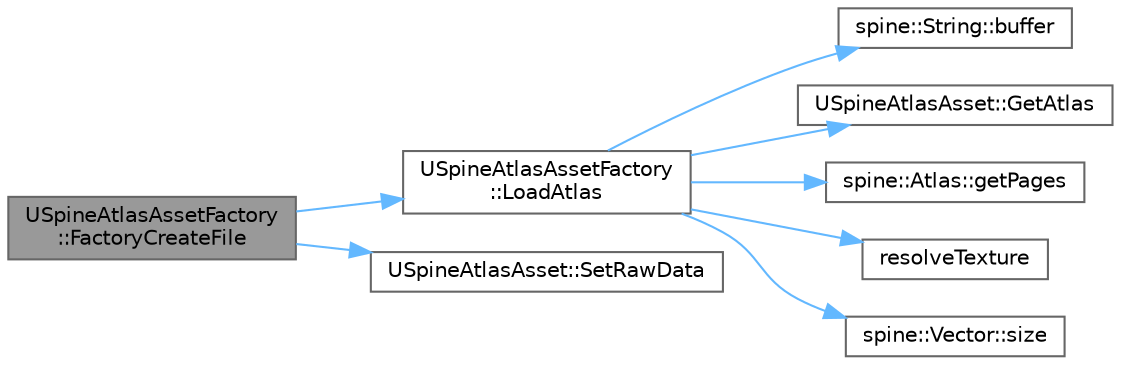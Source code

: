 digraph "USpineAtlasAssetFactory::FactoryCreateFile"
{
 // LATEX_PDF_SIZE
  bgcolor="transparent";
  edge [fontname=Helvetica,fontsize=10,labelfontname=Helvetica,labelfontsize=10];
  node [fontname=Helvetica,fontsize=10,shape=box,height=0.2,width=0.4];
  rankdir="LR";
  Node1 [id="Node000001",label="USpineAtlasAssetFactory\l::FactoryCreateFile",height=0.2,width=0.4,color="gray40", fillcolor="grey60", style="filled", fontcolor="black",tooltip=" "];
  Node1 -> Node2 [id="edge1_Node000001_Node000002",color="steelblue1",style="solid",tooltip=" "];
  Node2 [id="Node000002",label="USpineAtlasAssetFactory\l::LoadAtlas",height=0.2,width=0.4,color="grey40", fillcolor="white", style="filled",URL="$class_u_spine_atlas_asset_factory.html#a56962e916ec694491a68e61cf37e18e8",tooltip=" "];
  Node2 -> Node3 [id="edge2_Node000002_Node000003",color="steelblue1",style="solid",tooltip=" "];
  Node3 [id="Node000003",label="spine::String::buffer",height=0.2,width=0.4,color="grey40", fillcolor="white", style="filled",URL="$classspine_1_1_string.html#a7a6a5c45e2a732eb90cedf07434315b0",tooltip=" "];
  Node2 -> Node4 [id="edge3_Node000002_Node000004",color="steelblue1",style="solid",tooltip=" "];
  Node4 [id="Node000004",label="USpineAtlasAsset::GetAtlas",height=0.2,width=0.4,color="grey40", fillcolor="white", style="filled",URL="$class_u_spine_atlas_asset.html#aa5af5ab32841353e4b8f9a179e9e3754",tooltip=" "];
  Node2 -> Node5 [id="edge4_Node000002_Node000005",color="steelblue1",style="solid",tooltip=" "];
  Node5 [id="Node000005",label="spine::Atlas::getPages",height=0.2,width=0.4,color="grey40", fillcolor="white", style="filled",URL="$classspine_1_1_atlas.html#a4137082bafba8d1ee5fac23286a2fec3",tooltip=" "];
  Node2 -> Node6 [id="edge5_Node000002_Node000006",color="steelblue1",style="solid",tooltip=" "];
  Node6 [id="Node000006",label="resolveTexture",height=0.2,width=0.4,color="grey40", fillcolor="white", style="filled",URL="$_spine_atlas_import_factory_8cpp.html#a4711925c0464274c830aedf2ca732c19",tooltip=" "];
  Node2 -> Node7 [id="edge6_Node000002_Node000007",color="steelblue1",style="solid",tooltip=" "];
  Node7 [id="Node000007",label="spine::Vector::size",height=0.2,width=0.4,color="grey40", fillcolor="white", style="filled",URL="$classspine_1_1_vector.html#a9a93bc1e4174a3abf92154b3c1017542",tooltip=" "];
  Node1 -> Node8 [id="edge7_Node000001_Node000008",color="steelblue1",style="solid",tooltip=" "];
  Node8 [id="Node000008",label="USpineAtlasAsset::SetRawData",height=0.2,width=0.4,color="grey40", fillcolor="white", style="filled",URL="$class_u_spine_atlas_asset.html#a6971b3c70cc3538d255732cf9963bf08",tooltip=" "];
}
